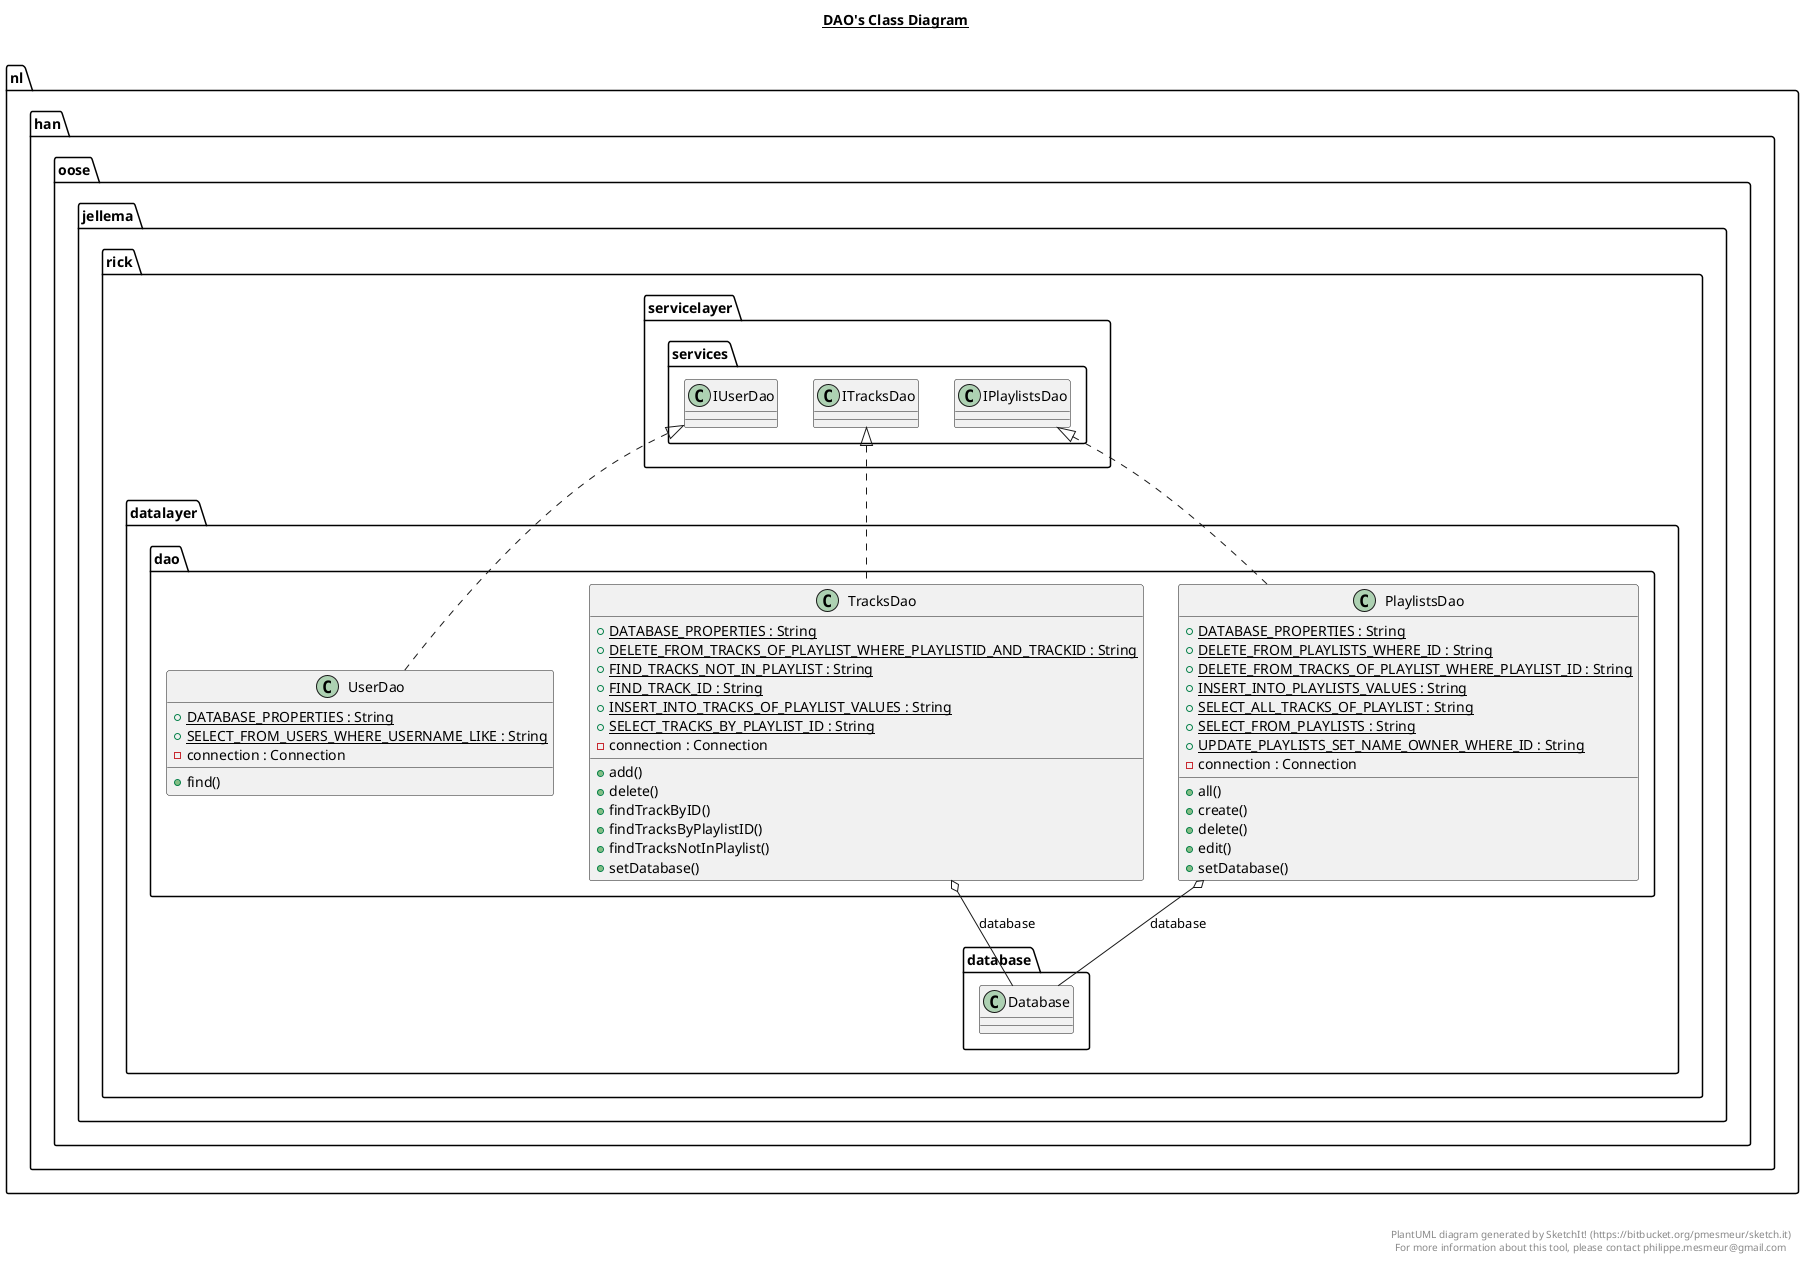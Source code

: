 @startuml

title __DAO's Class Diagram__\n

  namespace nl.han.oose.jellema.rick.datalayer.dao {
    class nl.han.oose.jellema.rick.datalayer.dao.PlaylistsDao {
        {static} + DATABASE_PROPERTIES : String
        {static} + DELETE_FROM_PLAYLISTS_WHERE_ID : String
        {static} + DELETE_FROM_TRACKS_OF_PLAYLIST_WHERE_PLAYLIST_ID : String
        {static} + INSERT_INTO_PLAYLISTS_VALUES : String
        {static} + SELECT_ALL_TRACKS_OF_PLAYLIST : String
        {static} + SELECT_FROM_PLAYLISTS : String
        {static} + UPDATE_PLAYLISTS_SET_NAME_OWNER_WHERE_ID : String
        - connection : Connection
        + all()
        + create()
        + delete()
        + edit()
        + setDatabase()
    }
  }
  

  namespace nl.han.oose.jellema.rick.datalayer.dao {
    class nl.han.oose.jellema.rick.datalayer.dao.TracksDao {
        {static} + DATABASE_PROPERTIES : String
        {static} + DELETE_FROM_TRACKS_OF_PLAYLIST_WHERE_PLAYLISTID_AND_TRACKID : String
        {static} + FIND_TRACKS_NOT_IN_PLAYLIST : String
        {static} + FIND_TRACK_ID : String
        {static} + INSERT_INTO_TRACKS_OF_PLAYLIST_VALUES : String
        {static} + SELECT_TRACKS_BY_PLAYLIST_ID : String
        - connection : Connection
        + add()
        + delete()
        + findTrackByID()
        + findTracksByPlaylistID()
        + findTracksNotInPlaylist()
        + setDatabase()
    }
  }
  

  namespace nl.han.oose.jellema.rick.datalayer.dao {
    class nl.han.oose.jellema.rick.datalayer.dao.UserDao {
        {static} + DATABASE_PROPERTIES : String
        {static} + SELECT_FROM_USERS_WHERE_USERNAME_LIKE : String
        - connection : Connection
        + find()
    }
  }
  

  nl.han.oose.jellema.rick.datalayer.dao.PlaylistsDao .up.|> nl.han.oose.jellema.rick.servicelayer.services.IPlaylistsDao
  nl.han.oose.jellema.rick.datalayer.dao.PlaylistsDao o-- nl.han.oose.jellema.rick.datalayer.database.Database : database
  nl.han.oose.jellema.rick.datalayer.dao.TracksDao .up.|> nl.han.oose.jellema.rick.servicelayer.services.ITracksDao
  nl.han.oose.jellema.rick.datalayer.dao.TracksDao o-- nl.han.oose.jellema.rick.datalayer.database.Database : database
  nl.han.oose.jellema.rick.datalayer.dao.UserDao .up.|> nl.han.oose.jellema.rick.servicelayer.services.IUserDao


right footer


PlantUML diagram generated by SketchIt! (https://bitbucket.org/pmesmeur/sketch.it)
For more information about this tool, please contact philippe.mesmeur@gmail.com
endfooter

@enduml
